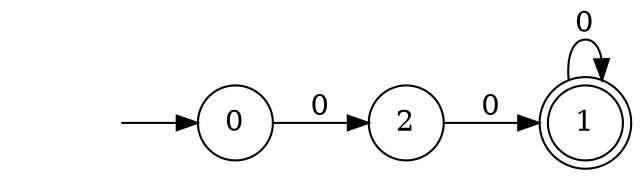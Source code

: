 digraph Automaton {
  rankdir = LR;
node [shape=circle];
  initial [shape=plaintext,label=""];
  initial -> 0
  0 -> 2 [label="0"];
1 [shape=doublecircle]; 
  1 -> 1 [label="0"];
node [shape=circle];
  2 -> 1 [label="0"];
}

